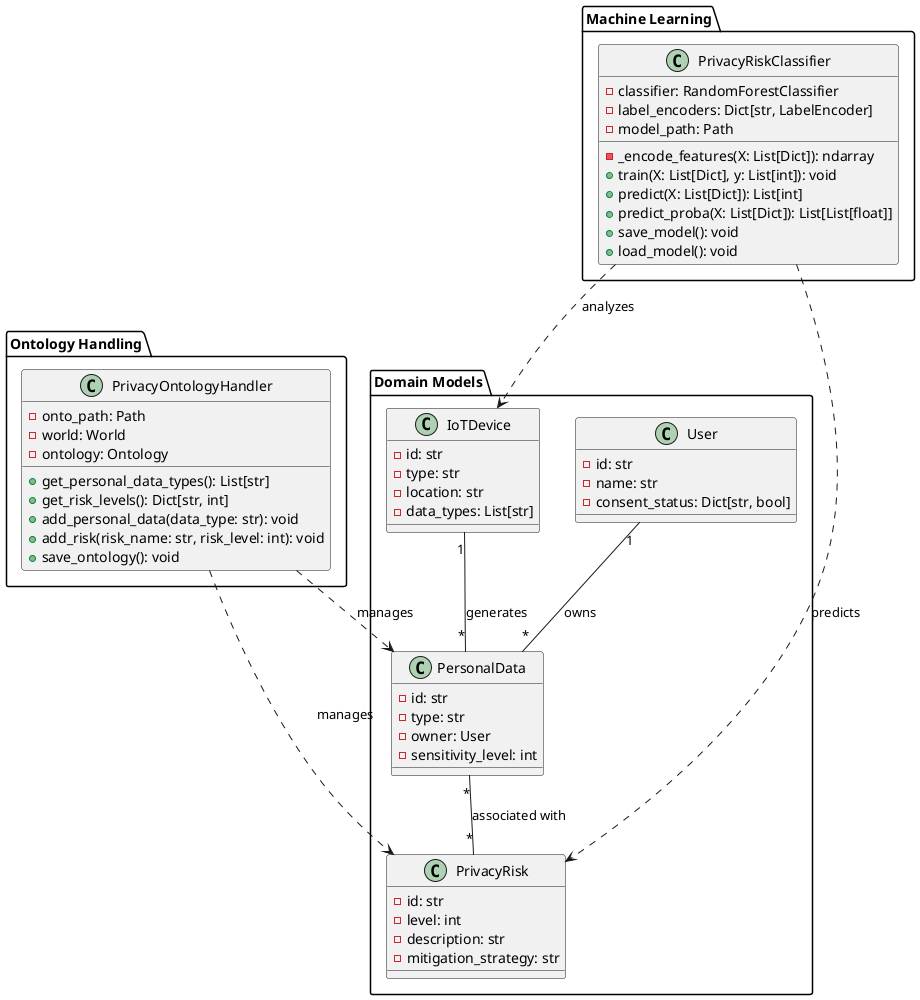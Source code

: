 @startuml Privacy Analysis System

package "Ontology Handling" {
    class PrivacyOntologyHandler {
        - onto_path: Path
        - world: World
        - ontology: Ontology
        + get_personal_data_types(): List[str]
        + get_risk_levels(): Dict[str, int]
        + add_personal_data(data_type: str): void
        + add_risk(risk_name: str, risk_level: int): void
        + save_ontology(): void
    }
}

package "Machine Learning" {
    class PrivacyRiskClassifier {
        - classifier: RandomForestClassifier
        - label_encoders: Dict[str, LabelEncoder]
        - model_path: Path
        - _encode_features(X: List[Dict]): ndarray
        + train(X: List[Dict], y: List[int]): void
        + predict(X: List[Dict]): List[int]
        + predict_proba(X: List[Dict]): List[List[float]]
        + save_model(): void
        + load_model(): void
    }
}

package "Domain Models" {
    class PersonalData {
        - id: str
        - type: str
        - owner: User
        - sensitivity_level: int
    }

    class User {
        - id: str
        - name: str
        - consent_status: Dict[str, bool]
    }

    class IoTDevice {
        - id: str
        - type: str
        - location: str
        - data_types: List[str]
    }

    class PrivacyRisk {
        - id: str
        - level: int
        - description: str
        - mitigation_strategy: str
    }
}

' Relationships
User "1" -- "*" PersonalData: owns
IoTDevice "1" -- "*" PersonalData: generates
PersonalData "*" -- "*" PrivacyRisk: associated with
PrivacyOntologyHandler ..> PersonalData: manages
PrivacyOntologyHandler ..> PrivacyRisk: manages
PrivacyRiskClassifier ..> IoTDevice: analyzes
PrivacyRiskClassifier ..> PrivacyRisk: predicts

@enduml 